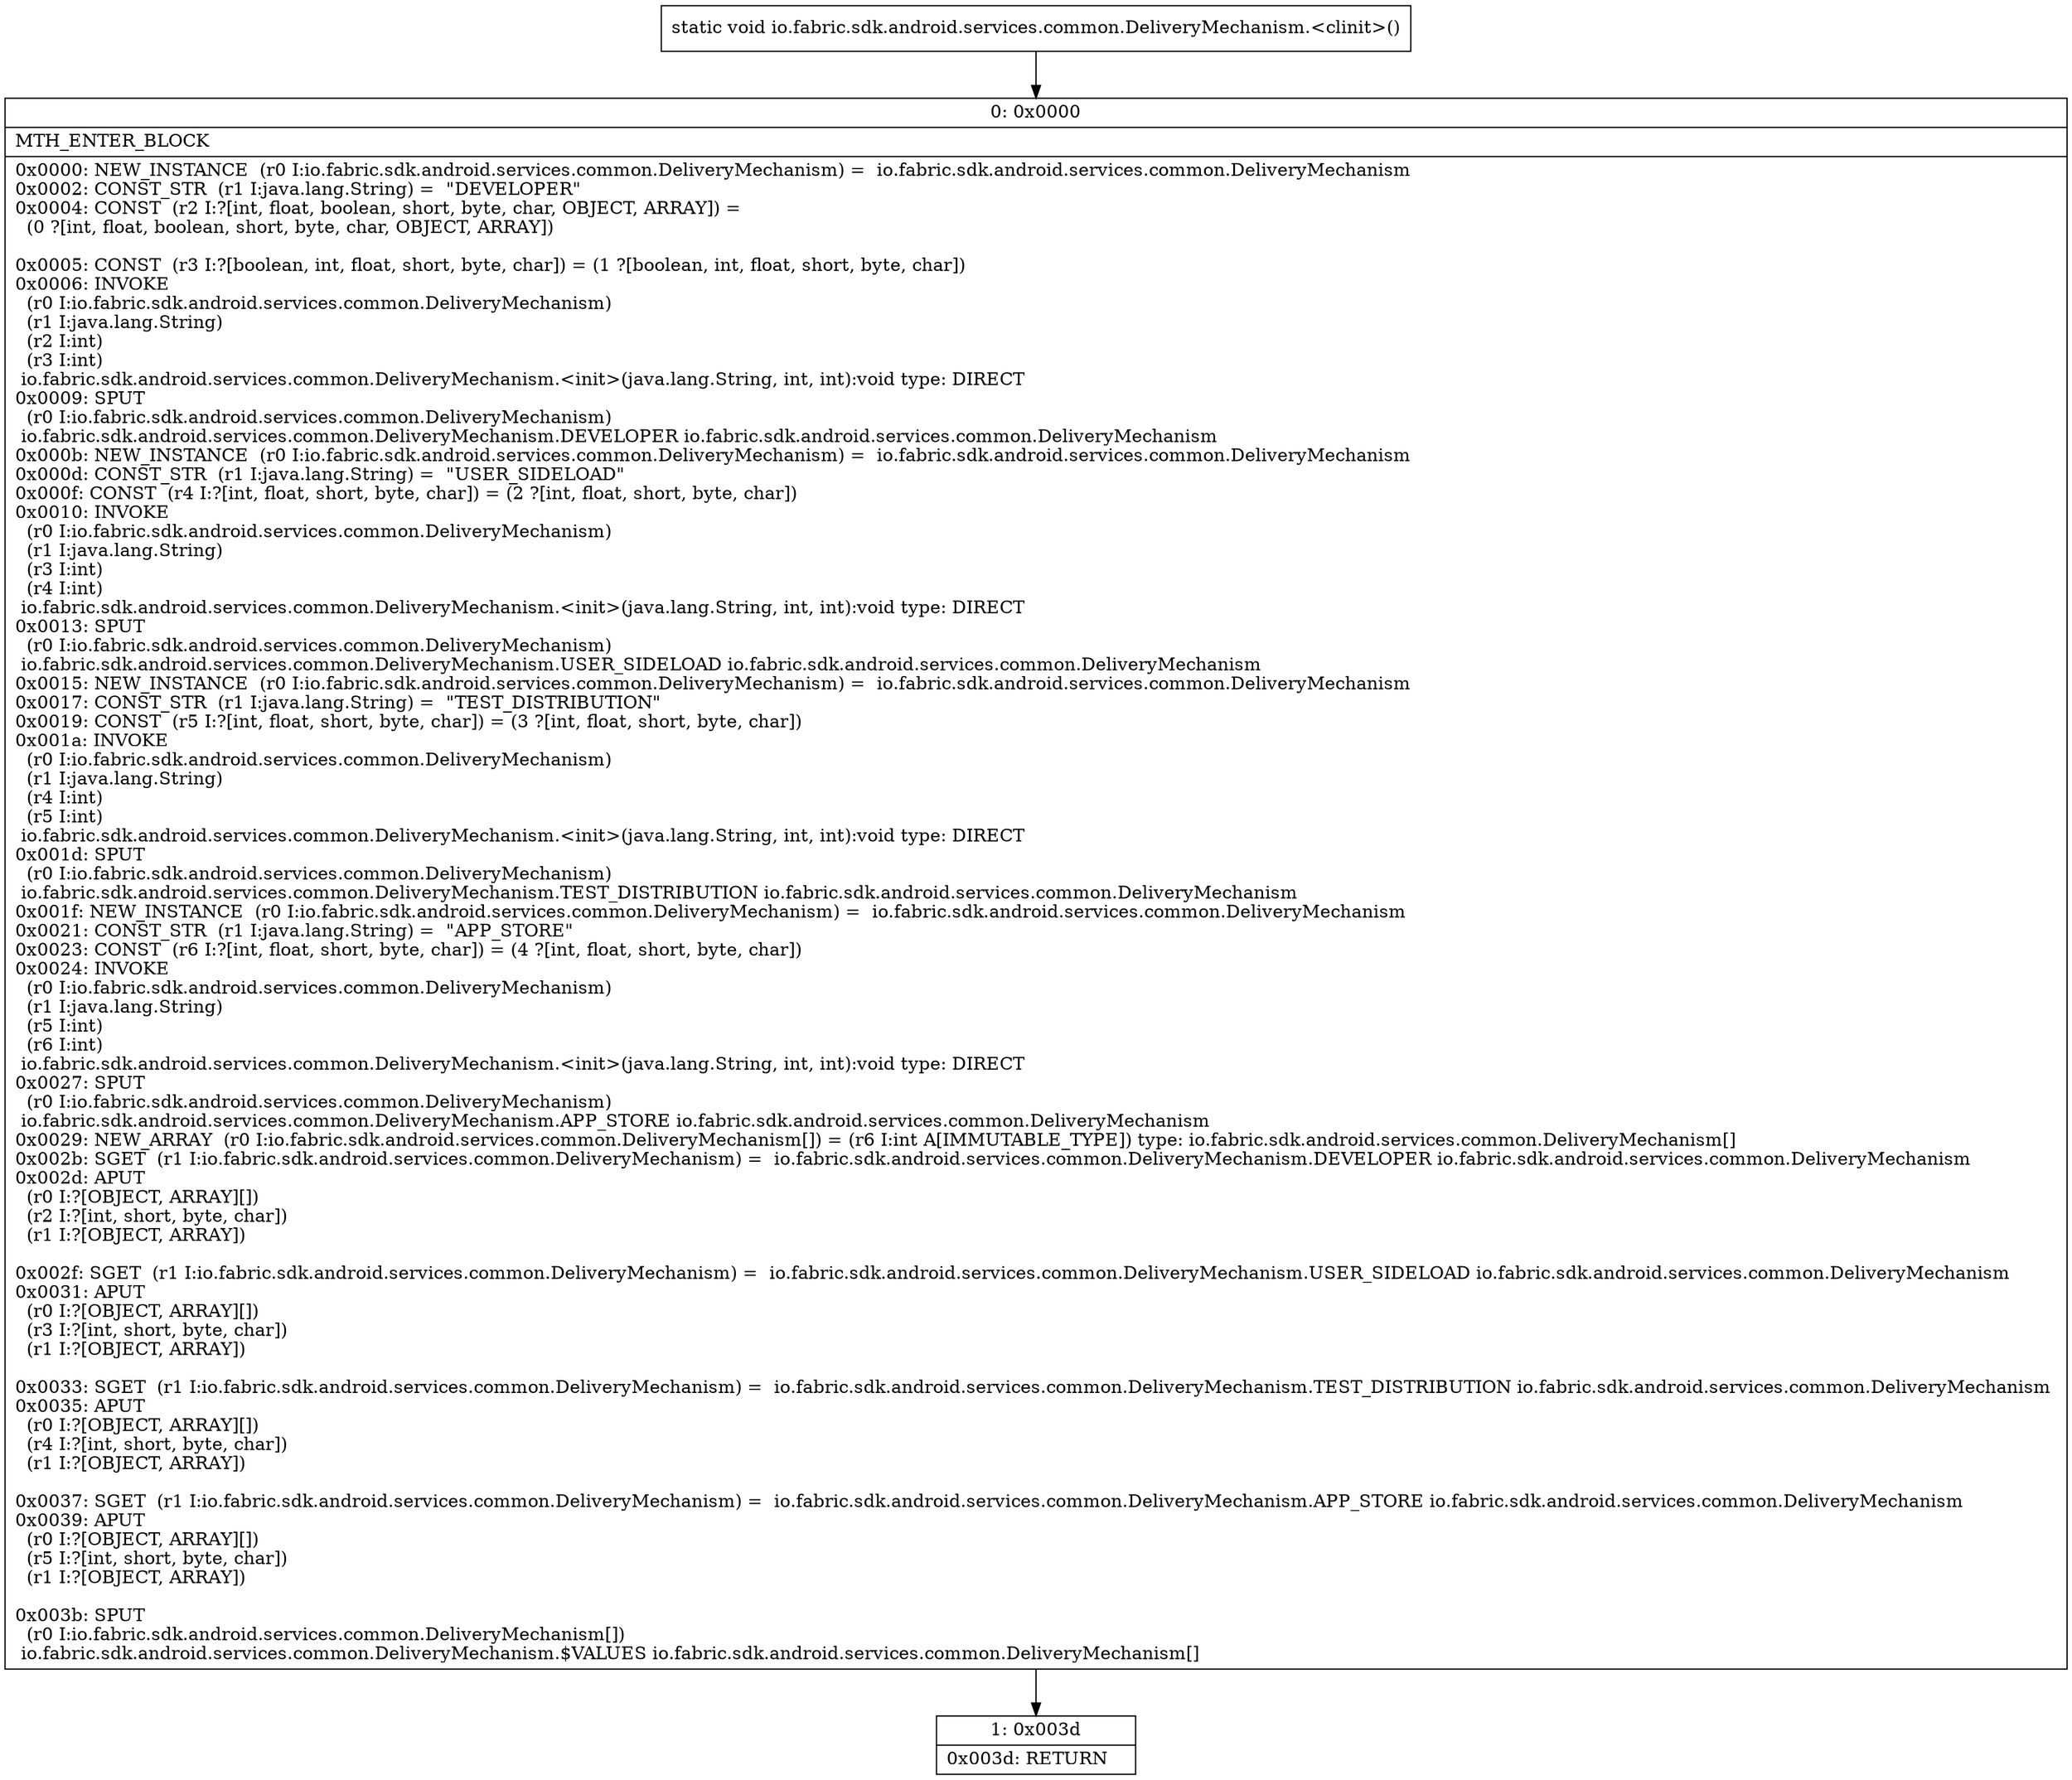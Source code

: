digraph "CFG forio.fabric.sdk.android.services.common.DeliveryMechanism.\<clinit\>()V" {
Node_0 [shape=record,label="{0\:\ 0x0000|MTH_ENTER_BLOCK\l|0x0000: NEW_INSTANCE  (r0 I:io.fabric.sdk.android.services.common.DeliveryMechanism) =  io.fabric.sdk.android.services.common.DeliveryMechanism \l0x0002: CONST_STR  (r1 I:java.lang.String) =  \"DEVELOPER\" \l0x0004: CONST  (r2 I:?[int, float, boolean, short, byte, char, OBJECT, ARRAY]) = \l  (0 ?[int, float, boolean, short, byte, char, OBJECT, ARRAY])\l \l0x0005: CONST  (r3 I:?[boolean, int, float, short, byte, char]) = (1 ?[boolean, int, float, short, byte, char]) \l0x0006: INVOKE  \l  (r0 I:io.fabric.sdk.android.services.common.DeliveryMechanism)\l  (r1 I:java.lang.String)\l  (r2 I:int)\l  (r3 I:int)\l io.fabric.sdk.android.services.common.DeliveryMechanism.\<init\>(java.lang.String, int, int):void type: DIRECT \l0x0009: SPUT  \l  (r0 I:io.fabric.sdk.android.services.common.DeliveryMechanism)\l io.fabric.sdk.android.services.common.DeliveryMechanism.DEVELOPER io.fabric.sdk.android.services.common.DeliveryMechanism \l0x000b: NEW_INSTANCE  (r0 I:io.fabric.sdk.android.services.common.DeliveryMechanism) =  io.fabric.sdk.android.services.common.DeliveryMechanism \l0x000d: CONST_STR  (r1 I:java.lang.String) =  \"USER_SIDELOAD\" \l0x000f: CONST  (r4 I:?[int, float, short, byte, char]) = (2 ?[int, float, short, byte, char]) \l0x0010: INVOKE  \l  (r0 I:io.fabric.sdk.android.services.common.DeliveryMechanism)\l  (r1 I:java.lang.String)\l  (r3 I:int)\l  (r4 I:int)\l io.fabric.sdk.android.services.common.DeliveryMechanism.\<init\>(java.lang.String, int, int):void type: DIRECT \l0x0013: SPUT  \l  (r0 I:io.fabric.sdk.android.services.common.DeliveryMechanism)\l io.fabric.sdk.android.services.common.DeliveryMechanism.USER_SIDELOAD io.fabric.sdk.android.services.common.DeliveryMechanism \l0x0015: NEW_INSTANCE  (r0 I:io.fabric.sdk.android.services.common.DeliveryMechanism) =  io.fabric.sdk.android.services.common.DeliveryMechanism \l0x0017: CONST_STR  (r1 I:java.lang.String) =  \"TEST_DISTRIBUTION\" \l0x0019: CONST  (r5 I:?[int, float, short, byte, char]) = (3 ?[int, float, short, byte, char]) \l0x001a: INVOKE  \l  (r0 I:io.fabric.sdk.android.services.common.DeliveryMechanism)\l  (r1 I:java.lang.String)\l  (r4 I:int)\l  (r5 I:int)\l io.fabric.sdk.android.services.common.DeliveryMechanism.\<init\>(java.lang.String, int, int):void type: DIRECT \l0x001d: SPUT  \l  (r0 I:io.fabric.sdk.android.services.common.DeliveryMechanism)\l io.fabric.sdk.android.services.common.DeliveryMechanism.TEST_DISTRIBUTION io.fabric.sdk.android.services.common.DeliveryMechanism \l0x001f: NEW_INSTANCE  (r0 I:io.fabric.sdk.android.services.common.DeliveryMechanism) =  io.fabric.sdk.android.services.common.DeliveryMechanism \l0x0021: CONST_STR  (r1 I:java.lang.String) =  \"APP_STORE\" \l0x0023: CONST  (r6 I:?[int, float, short, byte, char]) = (4 ?[int, float, short, byte, char]) \l0x0024: INVOKE  \l  (r0 I:io.fabric.sdk.android.services.common.DeliveryMechanism)\l  (r1 I:java.lang.String)\l  (r5 I:int)\l  (r6 I:int)\l io.fabric.sdk.android.services.common.DeliveryMechanism.\<init\>(java.lang.String, int, int):void type: DIRECT \l0x0027: SPUT  \l  (r0 I:io.fabric.sdk.android.services.common.DeliveryMechanism)\l io.fabric.sdk.android.services.common.DeliveryMechanism.APP_STORE io.fabric.sdk.android.services.common.DeliveryMechanism \l0x0029: NEW_ARRAY  (r0 I:io.fabric.sdk.android.services.common.DeliveryMechanism[]) = (r6 I:int A[IMMUTABLE_TYPE]) type: io.fabric.sdk.android.services.common.DeliveryMechanism[] \l0x002b: SGET  (r1 I:io.fabric.sdk.android.services.common.DeliveryMechanism) =  io.fabric.sdk.android.services.common.DeliveryMechanism.DEVELOPER io.fabric.sdk.android.services.common.DeliveryMechanism \l0x002d: APUT  \l  (r0 I:?[OBJECT, ARRAY][])\l  (r2 I:?[int, short, byte, char])\l  (r1 I:?[OBJECT, ARRAY])\l \l0x002f: SGET  (r1 I:io.fabric.sdk.android.services.common.DeliveryMechanism) =  io.fabric.sdk.android.services.common.DeliveryMechanism.USER_SIDELOAD io.fabric.sdk.android.services.common.DeliveryMechanism \l0x0031: APUT  \l  (r0 I:?[OBJECT, ARRAY][])\l  (r3 I:?[int, short, byte, char])\l  (r1 I:?[OBJECT, ARRAY])\l \l0x0033: SGET  (r1 I:io.fabric.sdk.android.services.common.DeliveryMechanism) =  io.fabric.sdk.android.services.common.DeliveryMechanism.TEST_DISTRIBUTION io.fabric.sdk.android.services.common.DeliveryMechanism \l0x0035: APUT  \l  (r0 I:?[OBJECT, ARRAY][])\l  (r4 I:?[int, short, byte, char])\l  (r1 I:?[OBJECT, ARRAY])\l \l0x0037: SGET  (r1 I:io.fabric.sdk.android.services.common.DeliveryMechanism) =  io.fabric.sdk.android.services.common.DeliveryMechanism.APP_STORE io.fabric.sdk.android.services.common.DeliveryMechanism \l0x0039: APUT  \l  (r0 I:?[OBJECT, ARRAY][])\l  (r5 I:?[int, short, byte, char])\l  (r1 I:?[OBJECT, ARRAY])\l \l0x003b: SPUT  \l  (r0 I:io.fabric.sdk.android.services.common.DeliveryMechanism[])\l io.fabric.sdk.android.services.common.DeliveryMechanism.$VALUES io.fabric.sdk.android.services.common.DeliveryMechanism[] \l}"];
Node_1 [shape=record,label="{1\:\ 0x003d|0x003d: RETURN   \l}"];
MethodNode[shape=record,label="{static void io.fabric.sdk.android.services.common.DeliveryMechanism.\<clinit\>() }"];
MethodNode -> Node_0;
Node_0 -> Node_1;
}

